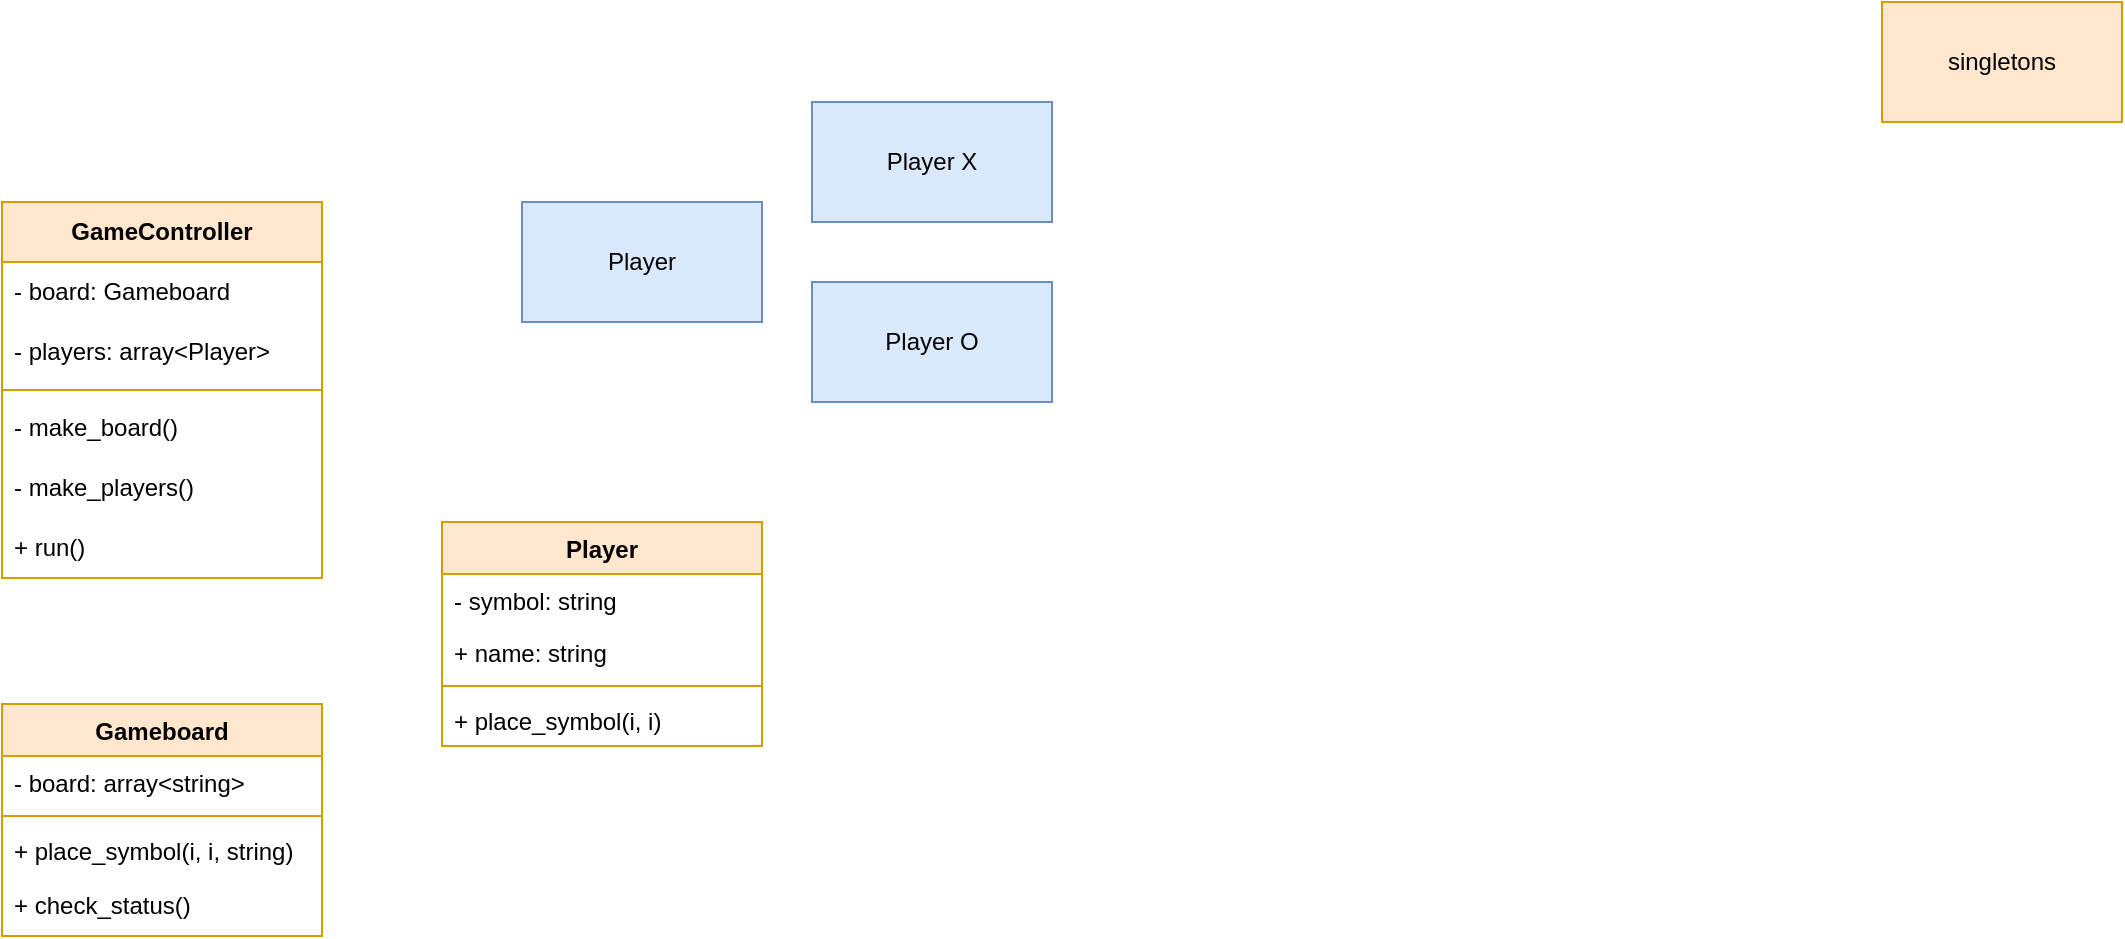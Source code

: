 <mxfile version="28.2.4">
  <diagram name="Page-1" id="_o2n_hf5yKpieYV_LE-x">
    <mxGraphModel dx="1416" dy="789" grid="1" gridSize="10" guides="1" tooltips="1" connect="1" arrows="1" fold="1" page="1" pageScale="1" pageWidth="1169" pageHeight="827" math="0" shadow="0">
      <root>
        <mxCell id="0" />
        <mxCell id="1" parent="0" />
        <mxCell id="pErx9ZfO2grVyEes1Yt1-2" value="Player" style="rounded=0;whiteSpace=wrap;html=1;fillColor=#dae8fc;strokeColor=#6c8ebf;" vertex="1" parent="1">
          <mxGeometry x="320" y="120" width="120" height="60" as="geometry" />
        </mxCell>
        <mxCell id="pErx9ZfO2grVyEes1Yt1-4" value="singletons" style="rounded=0;whiteSpace=wrap;html=1;fillColor=#ffe6cc;strokeColor=#d79b00;" vertex="1" parent="1">
          <mxGeometry x="1000" y="20" width="120" height="60" as="geometry" />
        </mxCell>
        <mxCell id="pErx9ZfO2grVyEes1Yt1-5" value="Player X" style="rounded=0;whiteSpace=wrap;html=1;fillColor=#dae8fc;strokeColor=#6c8ebf;" vertex="1" parent="1">
          <mxGeometry x="465" y="70" width="120" height="60" as="geometry" />
        </mxCell>
        <mxCell id="pErx9ZfO2grVyEes1Yt1-6" value="Player O" style="rounded=0;whiteSpace=wrap;html=1;fillColor=#dae8fc;strokeColor=#6c8ebf;" vertex="1" parent="1">
          <mxGeometry x="465" y="160" width="120" height="60" as="geometry" />
        </mxCell>
        <mxCell id="pErx9ZfO2grVyEes1Yt1-7" value="&lt;b&gt;GameController&lt;/b&gt;" style="swimlane;fontStyle=0;childLayout=stackLayout;horizontal=1;startSize=30;horizontalStack=0;resizeParent=1;resizeParentMax=0;resizeLast=0;collapsible=1;marginBottom=0;whiteSpace=wrap;html=1;fillColor=#ffe6cc;strokeColor=#d79b00;" vertex="1" parent="1">
          <mxGeometry x="60" y="120" width="160" height="188" as="geometry" />
        </mxCell>
        <mxCell id="pErx9ZfO2grVyEes1Yt1-17" value="- board: Gameboard" style="text;strokeColor=none;fillColor=none;align=left;verticalAlign=middle;spacingLeft=4;spacingRight=4;overflow=hidden;points=[[0,0.5],[1,0.5]];portConstraint=eastwest;rotatable=0;whiteSpace=wrap;html=1;" vertex="1" parent="pErx9ZfO2grVyEes1Yt1-7">
          <mxGeometry y="30" width="160" height="30" as="geometry" />
        </mxCell>
        <mxCell id="pErx9ZfO2grVyEes1Yt1-18" value="- players: array&amp;lt;Player&amp;gt;" style="text;strokeColor=none;fillColor=none;align=left;verticalAlign=middle;spacingLeft=4;spacingRight=4;overflow=hidden;points=[[0,0.5],[1,0.5]];portConstraint=eastwest;rotatable=0;whiteSpace=wrap;html=1;" vertex="1" parent="pErx9ZfO2grVyEes1Yt1-7">
          <mxGeometry y="60" width="160" height="30" as="geometry" />
        </mxCell>
        <mxCell id="pErx9ZfO2grVyEes1Yt1-16" value="" style="line;strokeWidth=1;fillColor=none;align=left;verticalAlign=middle;spacingTop=-1;spacingLeft=3;spacingRight=3;rotatable=0;labelPosition=right;points=[];portConstraint=eastwest;strokeColor=inherit;" vertex="1" parent="pErx9ZfO2grVyEes1Yt1-7">
          <mxGeometry y="90" width="160" height="8" as="geometry" />
        </mxCell>
        <mxCell id="pErx9ZfO2grVyEes1Yt1-9" value="- make_board()" style="text;strokeColor=none;fillColor=none;align=left;verticalAlign=middle;spacingLeft=4;spacingRight=4;overflow=hidden;points=[[0,0.5],[1,0.5]];portConstraint=eastwest;rotatable=0;whiteSpace=wrap;html=1;" vertex="1" parent="pErx9ZfO2grVyEes1Yt1-7">
          <mxGeometry y="98" width="160" height="30" as="geometry" />
        </mxCell>
        <mxCell id="pErx9ZfO2grVyEes1Yt1-8" value="- make_players()" style="text;strokeColor=none;fillColor=none;align=left;verticalAlign=middle;spacingLeft=4;spacingRight=4;overflow=hidden;points=[[0,0.5],[1,0.5]];portConstraint=eastwest;rotatable=0;whiteSpace=wrap;html=1;" vertex="1" parent="pErx9ZfO2grVyEes1Yt1-7">
          <mxGeometry y="128" width="160" height="30" as="geometry" />
        </mxCell>
        <mxCell id="pErx9ZfO2grVyEes1Yt1-10" value="+ run()" style="text;strokeColor=none;fillColor=none;align=left;verticalAlign=middle;spacingLeft=4;spacingRight=4;overflow=hidden;points=[[0,0.5],[1,0.5]];portConstraint=eastwest;rotatable=0;whiteSpace=wrap;html=1;" vertex="1" parent="pErx9ZfO2grVyEes1Yt1-7">
          <mxGeometry y="158" width="160" height="30" as="geometry" />
        </mxCell>
        <mxCell id="pErx9ZfO2grVyEes1Yt1-11" value="Gameboard" style="swimlane;fontStyle=1;align=center;verticalAlign=top;childLayout=stackLayout;horizontal=1;startSize=26;horizontalStack=0;resizeParent=1;resizeParentMax=0;resizeLast=0;collapsible=1;marginBottom=0;whiteSpace=wrap;html=1;fillColor=#ffe6cc;strokeColor=#d79b00;" vertex="1" parent="1">
          <mxGeometry x="60" y="371" width="160" height="116" as="geometry" />
        </mxCell>
        <mxCell id="pErx9ZfO2grVyEes1Yt1-12" value="- board: array&amp;lt;string&amp;gt;" style="text;strokeColor=none;fillColor=none;align=left;verticalAlign=top;spacingLeft=4;spacingRight=4;overflow=hidden;rotatable=0;points=[[0,0.5],[1,0.5]];portConstraint=eastwest;whiteSpace=wrap;html=1;" vertex="1" parent="pErx9ZfO2grVyEes1Yt1-11">
          <mxGeometry y="26" width="160" height="26" as="geometry" />
        </mxCell>
        <mxCell id="pErx9ZfO2grVyEes1Yt1-13" value="" style="line;strokeWidth=1;fillColor=none;align=left;verticalAlign=middle;spacingTop=-1;spacingLeft=3;spacingRight=3;rotatable=0;labelPosition=right;points=[];portConstraint=eastwest;strokeColor=inherit;" vertex="1" parent="pErx9ZfO2grVyEes1Yt1-11">
          <mxGeometry y="52" width="160" height="8" as="geometry" />
        </mxCell>
        <mxCell id="pErx9ZfO2grVyEes1Yt1-14" value="+ place_symbol(i, i, string)" style="text;strokeColor=none;fillColor=none;align=left;verticalAlign=top;spacingLeft=4;spacingRight=4;overflow=hidden;rotatable=0;points=[[0,0.5],[1,0.5]];portConstraint=eastwest;whiteSpace=wrap;html=1;" vertex="1" parent="pErx9ZfO2grVyEes1Yt1-11">
          <mxGeometry y="60" width="160" height="26" as="geometry" />
        </mxCell>
        <mxCell id="pErx9ZfO2grVyEes1Yt1-15" value="+ check_status()" style="text;strokeColor=none;fillColor=none;align=left;verticalAlign=middle;spacingLeft=4;spacingRight=4;overflow=hidden;points=[[0,0.5],[1,0.5]];portConstraint=eastwest;rotatable=0;whiteSpace=wrap;html=1;" vertex="1" parent="pErx9ZfO2grVyEes1Yt1-11">
          <mxGeometry y="86" width="160" height="30" as="geometry" />
        </mxCell>
        <mxCell id="pErx9ZfO2grVyEes1Yt1-19" value="Player" style="swimlane;fontStyle=1;align=center;verticalAlign=top;childLayout=stackLayout;horizontal=1;startSize=26;horizontalStack=0;resizeParent=1;resizeParentMax=0;resizeLast=0;collapsible=1;marginBottom=0;whiteSpace=wrap;html=1;fillColor=#ffe6cc;strokeColor=#d79b00;" vertex="1" parent="1">
          <mxGeometry x="280" y="280" width="160" height="112" as="geometry" />
        </mxCell>
        <mxCell id="pErx9ZfO2grVyEes1Yt1-20" value="- symbol: string" style="text;strokeColor=none;fillColor=none;align=left;verticalAlign=top;spacingLeft=4;spacingRight=4;overflow=hidden;rotatable=0;points=[[0,0.5],[1,0.5]];portConstraint=eastwest;whiteSpace=wrap;html=1;" vertex="1" parent="pErx9ZfO2grVyEes1Yt1-19">
          <mxGeometry y="26" width="160" height="26" as="geometry" />
        </mxCell>
        <mxCell id="pErx9ZfO2grVyEes1Yt1-23" value="+ name: string" style="text;strokeColor=none;fillColor=none;align=left;verticalAlign=top;spacingLeft=4;spacingRight=4;overflow=hidden;rotatable=0;points=[[0,0.5],[1,0.5]];portConstraint=eastwest;whiteSpace=wrap;html=1;" vertex="1" parent="pErx9ZfO2grVyEes1Yt1-19">
          <mxGeometry y="52" width="160" height="26" as="geometry" />
        </mxCell>
        <mxCell id="pErx9ZfO2grVyEes1Yt1-21" value="" style="line;strokeWidth=1;fillColor=none;align=left;verticalAlign=middle;spacingTop=-1;spacingLeft=3;spacingRight=3;rotatable=0;labelPosition=right;points=[];portConstraint=eastwest;strokeColor=inherit;" vertex="1" parent="pErx9ZfO2grVyEes1Yt1-19">
          <mxGeometry y="78" width="160" height="8" as="geometry" />
        </mxCell>
        <mxCell id="pErx9ZfO2grVyEes1Yt1-22" value="+ place_symbol(i, i)" style="text;strokeColor=none;fillColor=none;align=left;verticalAlign=top;spacingLeft=4;spacingRight=4;overflow=hidden;rotatable=0;points=[[0,0.5],[1,0.5]];portConstraint=eastwest;whiteSpace=wrap;html=1;" vertex="1" parent="pErx9ZfO2grVyEes1Yt1-19">
          <mxGeometry y="86" width="160" height="26" as="geometry" />
        </mxCell>
      </root>
    </mxGraphModel>
  </diagram>
</mxfile>
